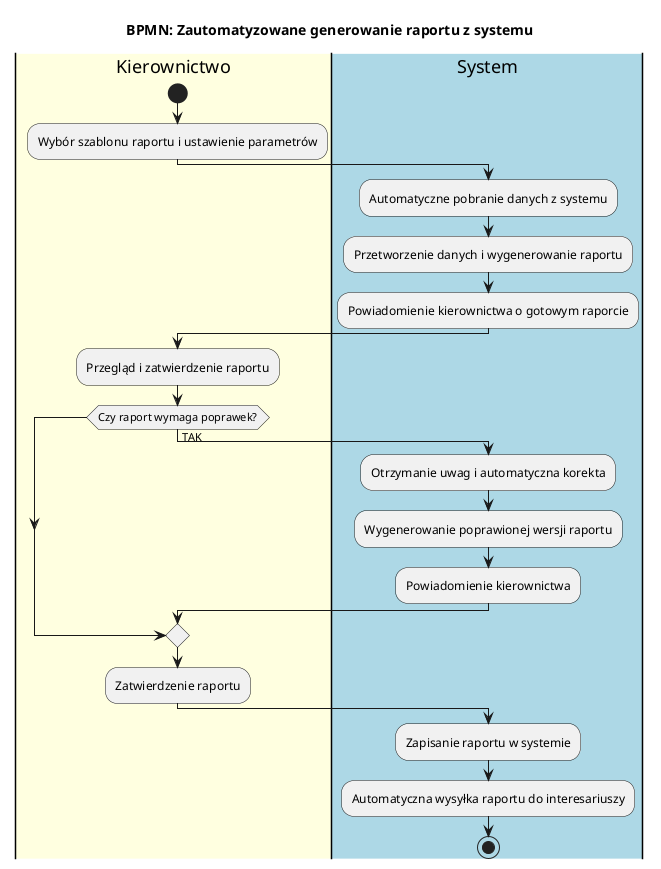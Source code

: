 @startuml
title BPMN: Zautomatyzowane generowanie raportu z systemu

|#lightyellow|Kierownictwo|
start
:Wybór szablonu raportu i ustawienie parametrów;
|#lightblue|System|
:Automatyczne pobranie danych z systemu;
:Przetworzenie danych i wygenerowanie raportu;
:Powiadomienie kierownictwa o gotowym raporcie;
|#lightyellow|Kierownictwo|
:Przegląd i zatwierdzenie raportu;
if (Czy raport wymaga poprawek?) then (TAK)
|#lightblue|System|
:Otrzymanie uwag i automatyczna korekta;
:Wygenerowanie poprawionej wersji raportu;
:Powiadomienie kierownictwa;
endif
|#lightyellow|Kierownictwo|
:Zatwierdzenie raportu;
|#lightblue|System|
:Zapisanie raportu w systemie;
:Automatyczna wysyłka raportu do interesariuszy;
stop
@enduml